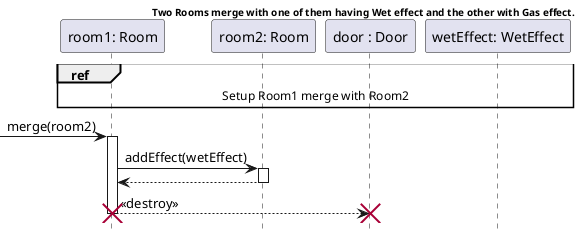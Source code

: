 @startuml RoomMergeWithDifferentEffects
skinparam headerFontSize 10
skinparam HeaderFontColor #000000
skinparam HeaderFontStyle bold
header Two Rooms merge with one of them having Wet effect and the other with Gas effect.
hide footbox

participant R1 as "room1: Room"
participant R2 as "room2: Room"
participant D as "door : Door"

participant W as "wetEffect: WetEffect"

ref over R1, W : Setup Room1 merge with Room2

-> R1 ++: merge(room2)
R1 -> R2 ++: addEffect(wetEffect)
return

R1 --> D : <<destroy>>
destroy R1
destroy D

@enduml